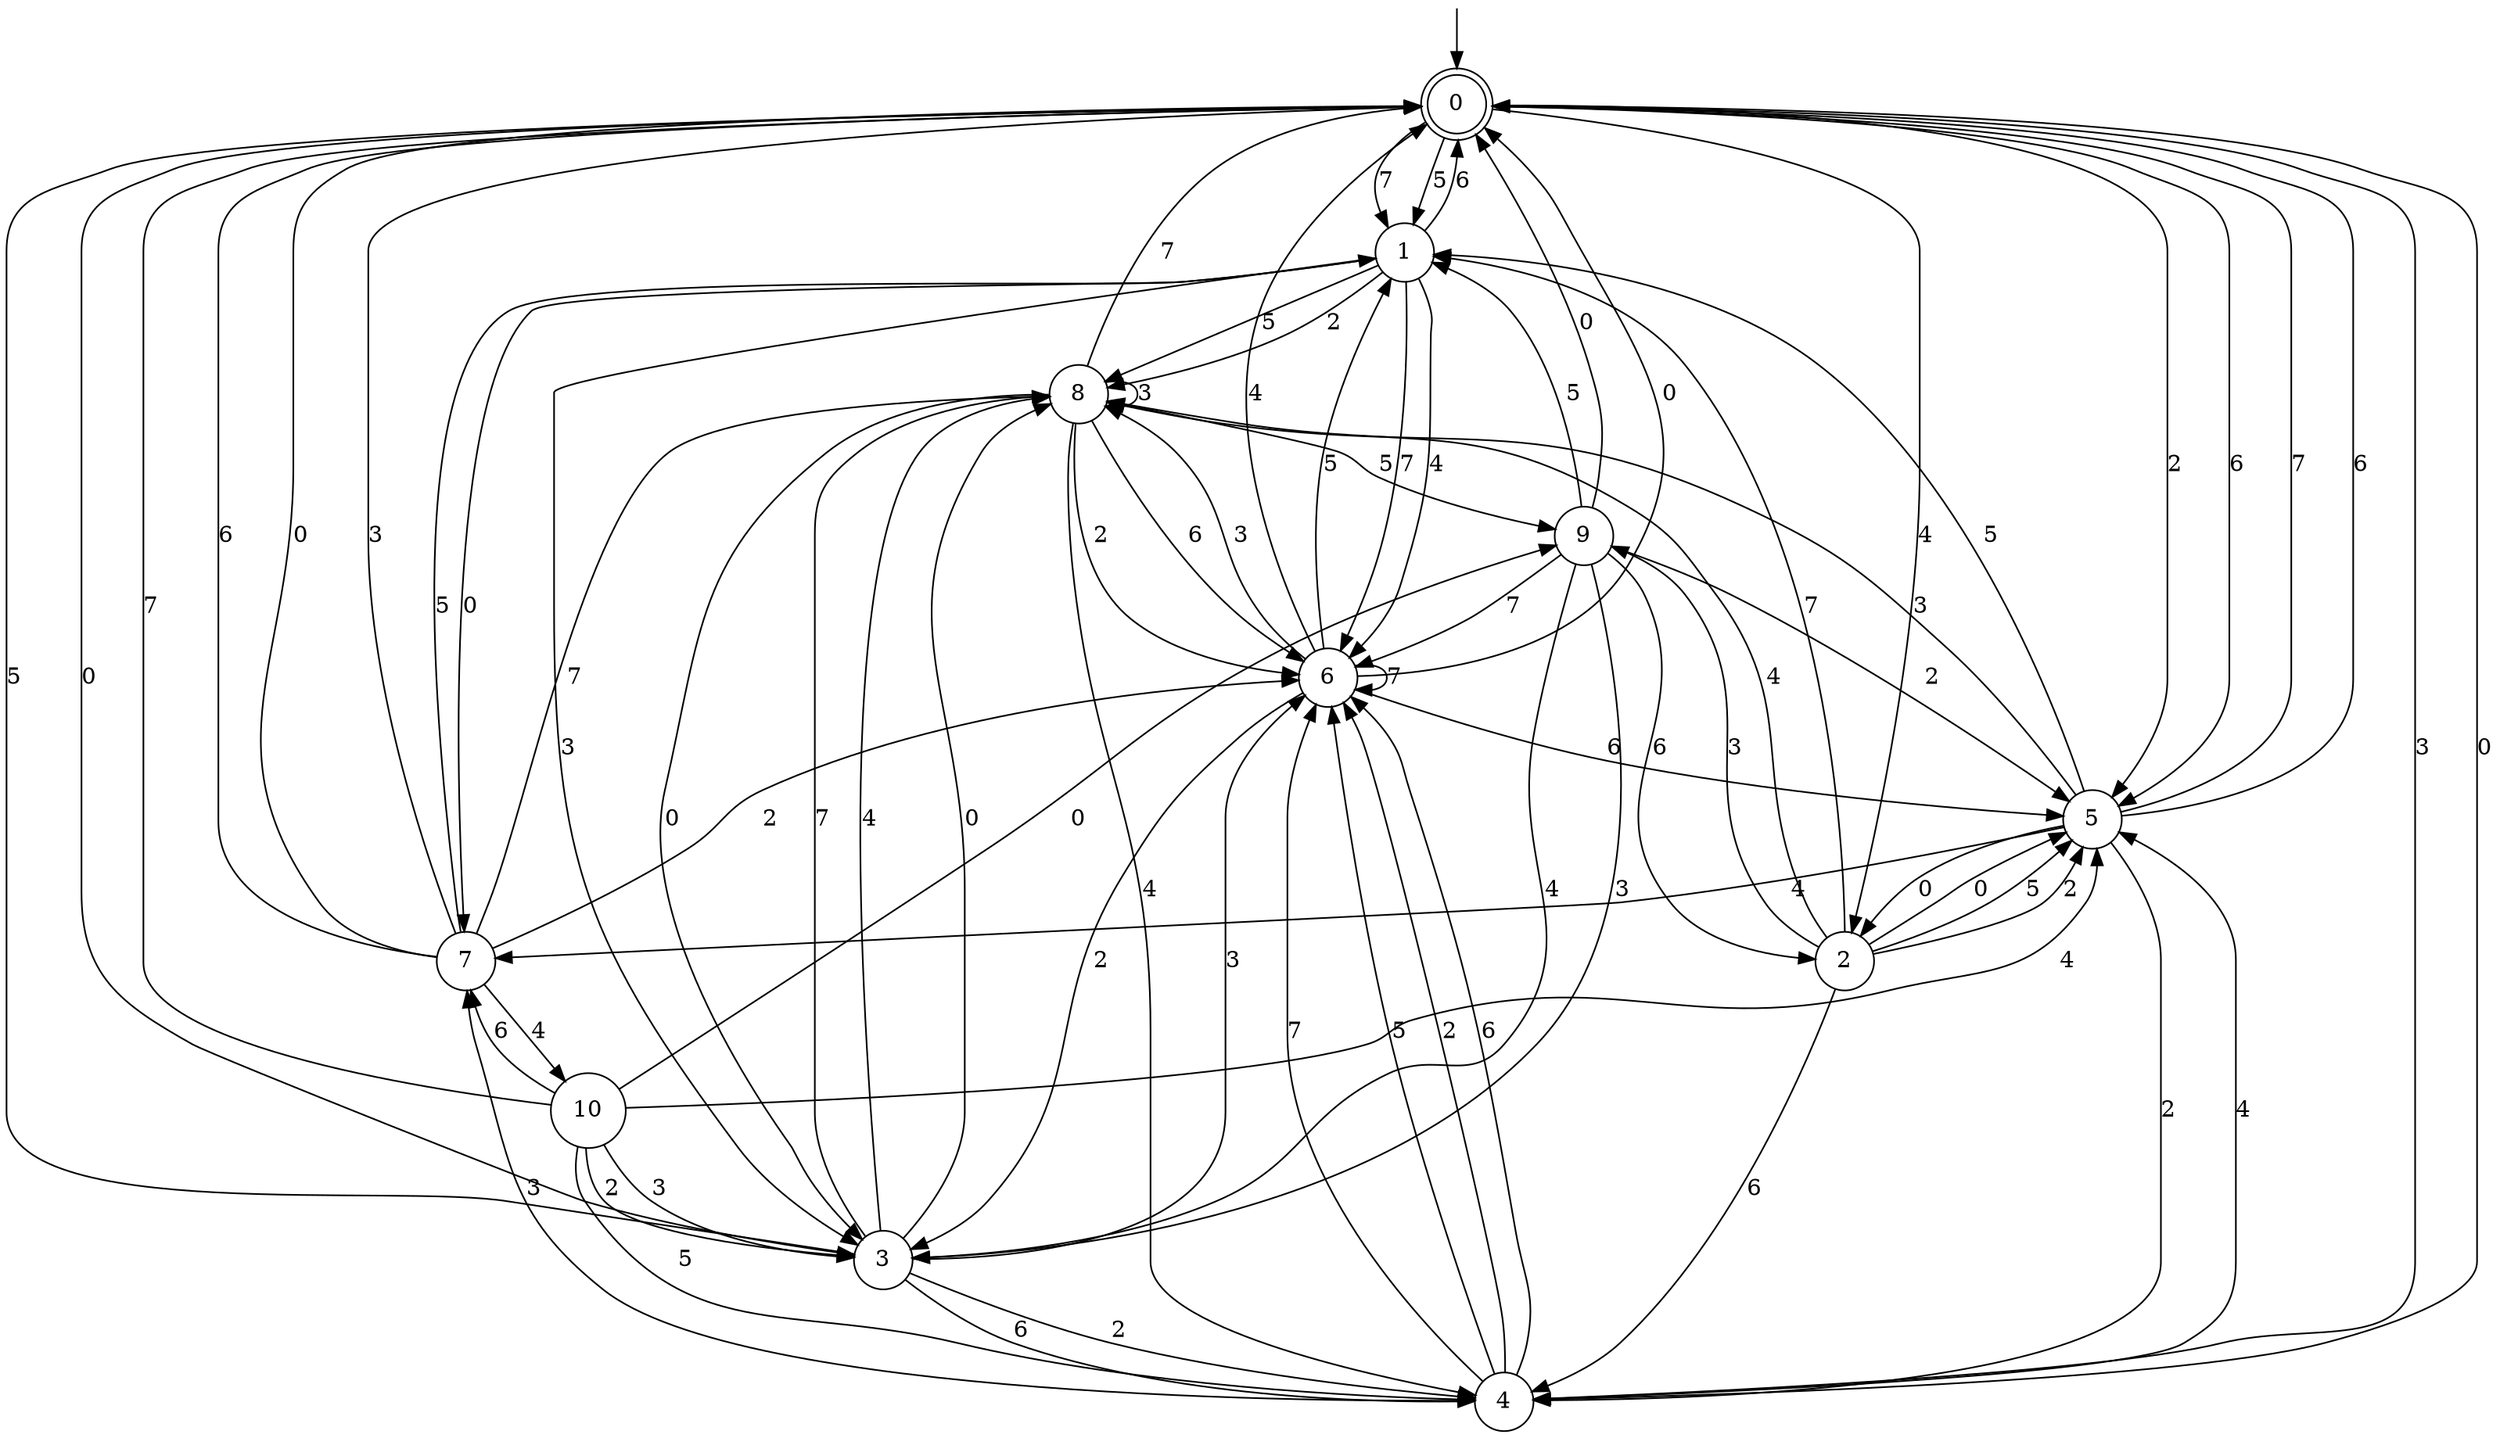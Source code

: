 digraph g {

	s0 [shape="doublecircle" label="0"];
	s1 [shape="circle" label="1"];
	s2 [shape="circle" label="2"];
	s3 [shape="circle" label="3"];
	s4 [shape="circle" label="4"];
	s5 [shape="circle" label="5"];
	s6 [shape="circle" label="6"];
	s7 [shape="circle" label="7"];
	s8 [shape="circle" label="8"];
	s9 [shape="circle" label="9"];
	s10 [shape="circle" label="10"];
	s0 -> s1 [label="7"];
	s0 -> s2 [label="4"];
	s0 -> s3 [label="0"];
	s0 -> s1 [label="5"];
	s0 -> s4 [label="3"];
	s0 -> s5 [label="2"];
	s0 -> s5 [label="6"];
	s1 -> s6 [label="7"];
	s1 -> s6 [label="4"];
	s1 -> s7 [label="0"];
	s1 -> s8 [label="5"];
	s1 -> s3 [label="3"];
	s1 -> s8 [label="2"];
	s1 -> s0 [label="6"];
	s2 -> s1 [label="7"];
	s2 -> s8 [label="4"];
	s2 -> s5 [label="0"];
	s2 -> s5 [label="5"];
	s2 -> s9 [label="3"];
	s2 -> s5 [label="2"];
	s2 -> s4 [label="6"];
	s3 -> s8 [label="7"];
	s3 -> s8 [label="4"];
	s3 -> s8 [label="0"];
	s3 -> s0 [label="5"];
	s3 -> s6 [label="3"];
	s3 -> s4 [label="2"];
	s3 -> s4 [label="6"];
	s4 -> s6 [label="7"];
	s4 -> s5 [label="4"];
	s4 -> s0 [label="0"];
	s4 -> s6 [label="5"];
	s4 -> s7 [label="3"];
	s4 -> s6 [label="2"];
	s4 -> s6 [label="6"];
	s5 -> s0 [label="7"];
	s5 -> s7 [label="4"];
	s5 -> s2 [label="0"];
	s5 -> s1 [label="5"];
	s5 -> s8 [label="3"];
	s5 -> s4 [label="2"];
	s5 -> s0 [label="6"];
	s6 -> s6 [label="7"];
	s6 -> s0 [label="4"];
	s6 -> s0 [label="0"];
	s6 -> s1 [label="5"];
	s6 -> s8 [label="3"];
	s6 -> s3 [label="2"];
	s6 -> s5 [label="6"];
	s7 -> s8 [label="7"];
	s7 -> s10 [label="4"];
	s7 -> s0 [label="0"];
	s7 -> s1 [label="5"];
	s7 -> s0 [label="3"];
	s7 -> s6 [label="2"];
	s7 -> s0 [label="6"];
	s8 -> s0 [label="7"];
	s8 -> s4 [label="4"];
	s8 -> s3 [label="0"];
	s8 -> s9 [label="5"];
	s8 -> s8 [label="3"];
	s8 -> s6 [label="2"];
	s8 -> s6 [label="6"];
	s9 -> s6 [label="7"];
	s9 -> s3 [label="4"];
	s9 -> s0 [label="0"];
	s9 -> s1 [label="5"];
	s9 -> s3 [label="3"];
	s9 -> s5 [label="2"];
	s9 -> s2 [label="6"];
	s10 -> s0 [label="7"];
	s10 -> s5 [label="4"];
	s10 -> s9 [label="0"];
	s10 -> s4 [label="5"];
	s10 -> s3 [label="3"];
	s10 -> s3 [label="2"];
	s10 -> s7 [label="6"];

__start0 [label="" shape="none" width="0" height="0"];
__start0 -> s0;

}
